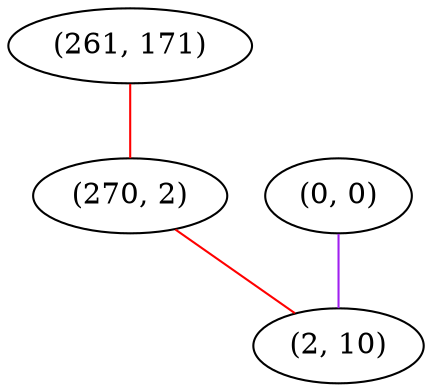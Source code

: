 graph "" {
"(261, 171)";
"(270, 2)";
"(0, 0)";
"(2, 10)";
"(261, 171)" -- "(270, 2)"  [color=red, key=0, weight=1];
"(270, 2)" -- "(2, 10)"  [color=red, key=0, weight=1];
"(0, 0)" -- "(2, 10)"  [color=purple, key=0, weight=4];
}
